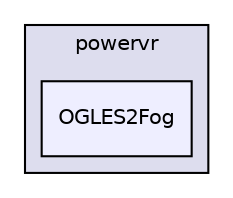 digraph "PVR/SDK_3.4/Examples/Intermediate/Fog/OGLES2/Build/Android/src/com/powervr/OGLES2Fog" {
  compound=true
  node [ fontsize="10", fontname="Helvetica"];
  edge [ labelfontsize="10", labelfontname="Helvetica"];
  subgraph clusterdir_c7df3d0186d3a5412dcd843cc316fb87 {
    graph [ bgcolor="#ddddee", pencolor="black", label="powervr" fontname="Helvetica", fontsize="10", URL="dir_c7df3d0186d3a5412dcd843cc316fb87.html"]
  dir_3cf8396e84aa94d431f147ab1496df41 [shape=box, label="OGLES2Fog", style="filled", fillcolor="#eeeeff", pencolor="black", URL="dir_3cf8396e84aa94d431f147ab1496df41.html"];
  }
}
